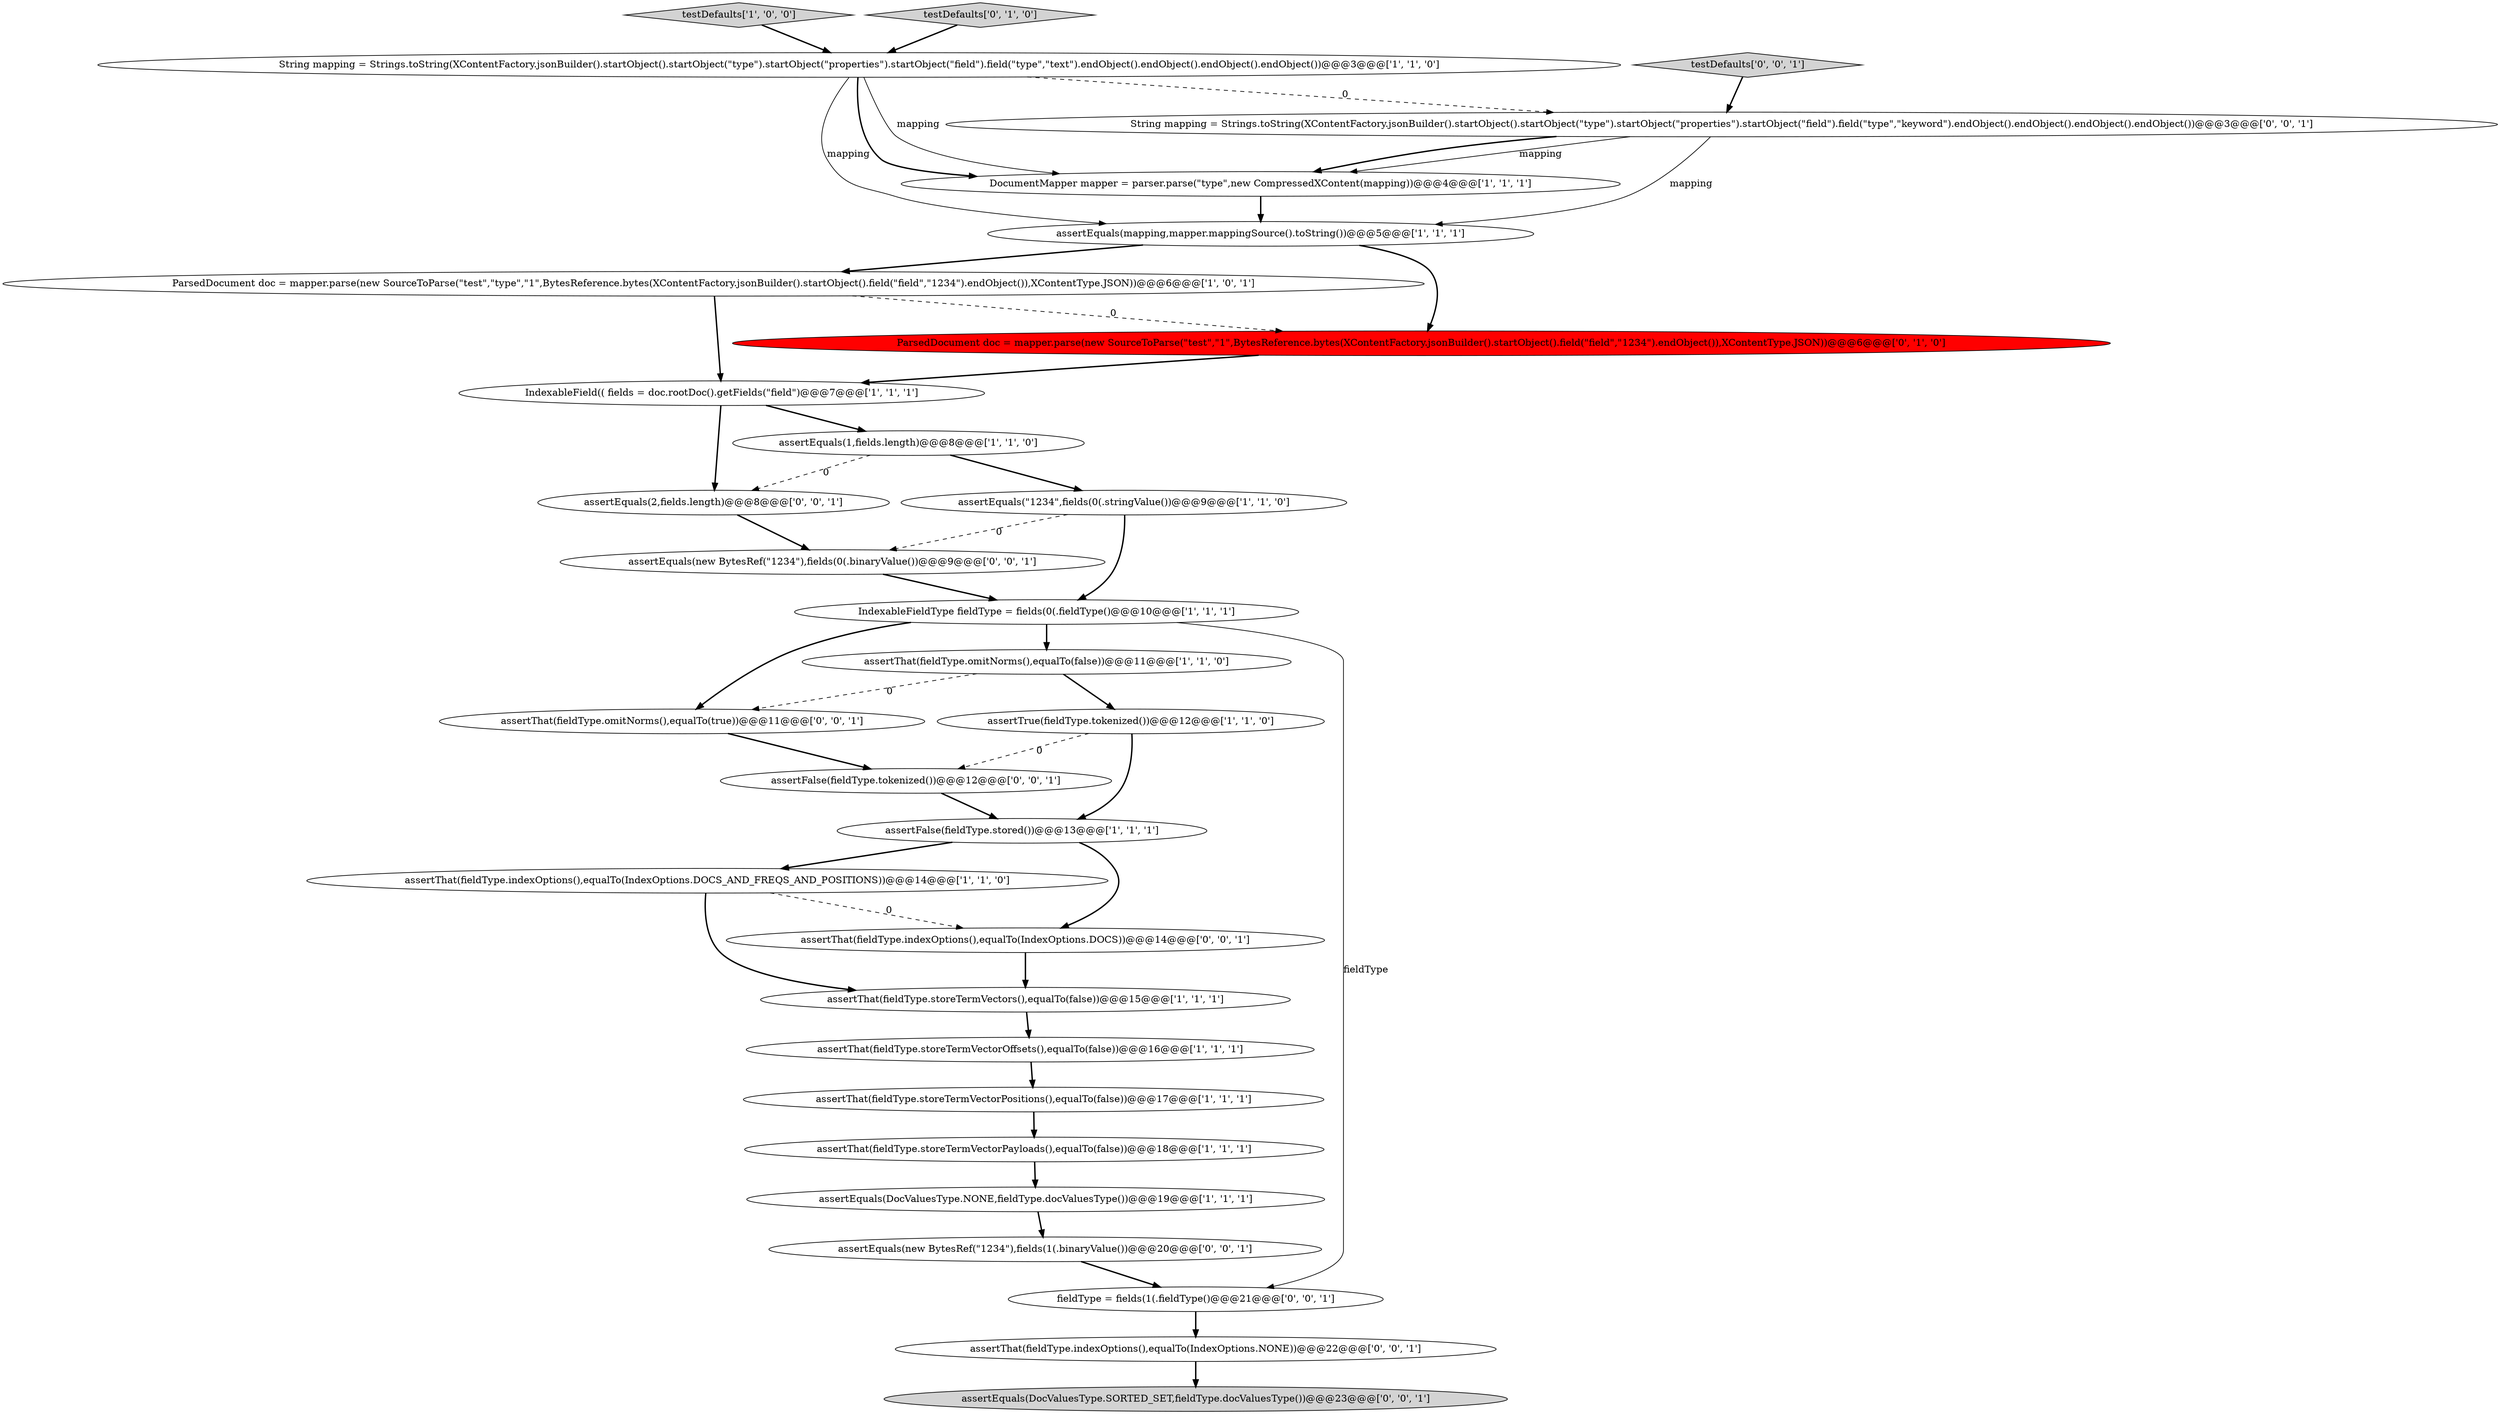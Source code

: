 digraph {
17 [style = filled, label = "assertEquals(DocValuesType.NONE,fieldType.docValuesType())@@@19@@@['1', '1', '1']", fillcolor = white, shape = ellipse image = "AAA0AAABBB1BBB"];
22 [style = filled, label = "assertThat(fieldType.omitNorms(),equalTo(true))@@@11@@@['0', '0', '1']", fillcolor = white, shape = ellipse image = "AAA0AAABBB3BBB"];
5 [style = filled, label = "assertThat(fieldType.storeTermVectorOffsets(),equalTo(false))@@@16@@@['1', '1', '1']", fillcolor = white, shape = ellipse image = "AAA0AAABBB1BBB"];
27 [style = filled, label = "assertThat(fieldType.indexOptions(),equalTo(IndexOptions.DOCS))@@@14@@@['0', '0', '1']", fillcolor = white, shape = ellipse image = "AAA0AAABBB3BBB"];
16 [style = filled, label = "ParsedDocument doc = mapper.parse(new SourceToParse(\"test\",\"type\",\"1\",BytesReference.bytes(XContentFactory.jsonBuilder().startObject().field(\"field\",\"1234\").endObject()),XContentType.JSON))@@@6@@@['1', '0', '1']", fillcolor = white, shape = ellipse image = "AAA0AAABBB1BBB"];
20 [style = filled, label = "assertEquals(new BytesRef(\"1234\"),fields(0(.binaryValue())@@@9@@@['0', '0', '1']", fillcolor = white, shape = ellipse image = "AAA0AAABBB3BBB"];
25 [style = filled, label = "assertFalse(fieldType.tokenized())@@@12@@@['0', '0', '1']", fillcolor = white, shape = ellipse image = "AAA0AAABBB3BBB"];
23 [style = filled, label = "String mapping = Strings.toString(XContentFactory.jsonBuilder().startObject().startObject(\"type\").startObject(\"properties\").startObject(\"field\").field(\"type\",\"keyword\").endObject().endObject().endObject().endObject())@@@3@@@['0', '0', '1']", fillcolor = white, shape = ellipse image = "AAA0AAABBB3BBB"];
3 [style = filled, label = "IndexableField(( fields = doc.rootDoc().getFields(\"field\")@@@7@@@['1', '1', '1']", fillcolor = white, shape = ellipse image = "AAA0AAABBB1BBB"];
11 [style = filled, label = "assertThat(fieldType.indexOptions(),equalTo(IndexOptions.DOCS_AND_FREQS_AND_POSITIONS))@@@14@@@['1', '1', '0']", fillcolor = white, shape = ellipse image = "AAA0AAABBB1BBB"];
24 [style = filled, label = "assertEquals(new BytesRef(\"1234\"),fields(1(.binaryValue())@@@20@@@['0', '0', '1']", fillcolor = white, shape = ellipse image = "AAA0AAABBB3BBB"];
1 [style = filled, label = "assertFalse(fieldType.stored())@@@13@@@['1', '1', '1']", fillcolor = white, shape = ellipse image = "AAA0AAABBB1BBB"];
10 [style = filled, label = "assertThat(fieldType.omitNorms(),equalTo(false))@@@11@@@['1', '1', '0']", fillcolor = white, shape = ellipse image = "AAA0AAABBB1BBB"];
0 [style = filled, label = "assertTrue(fieldType.tokenized())@@@12@@@['1', '1', '0']", fillcolor = white, shape = ellipse image = "AAA0AAABBB1BBB"];
9 [style = filled, label = "assertEquals(\"1234\",fields(0(.stringValue())@@@9@@@['1', '1', '0']", fillcolor = white, shape = ellipse image = "AAA0AAABBB1BBB"];
28 [style = filled, label = "assertEquals(2,fields.length)@@@8@@@['0', '0', '1']", fillcolor = white, shape = ellipse image = "AAA0AAABBB3BBB"];
2 [style = filled, label = "assertThat(fieldType.storeTermVectorPayloads(),equalTo(false))@@@18@@@['1', '1', '1']", fillcolor = white, shape = ellipse image = "AAA0AAABBB1BBB"];
6 [style = filled, label = "assertThat(fieldType.storeTermVectorPositions(),equalTo(false))@@@17@@@['1', '1', '1']", fillcolor = white, shape = ellipse image = "AAA0AAABBB1BBB"];
29 [style = filled, label = "assertEquals(DocValuesType.SORTED_SET,fieldType.docValuesType())@@@23@@@['0', '0', '1']", fillcolor = lightgray, shape = ellipse image = "AAA0AAABBB3BBB"];
7 [style = filled, label = "IndexableFieldType fieldType = fields(0(.fieldType()@@@10@@@['1', '1', '1']", fillcolor = white, shape = ellipse image = "AAA0AAABBB1BBB"];
8 [style = filled, label = "assertEquals(mapping,mapper.mappingSource().toString())@@@5@@@['1', '1', '1']", fillcolor = white, shape = ellipse image = "AAA0AAABBB1BBB"];
13 [style = filled, label = "testDefaults['1', '0', '0']", fillcolor = lightgray, shape = diamond image = "AAA0AAABBB1BBB"];
18 [style = filled, label = "testDefaults['0', '1', '0']", fillcolor = lightgray, shape = diamond image = "AAA0AAABBB2BBB"];
21 [style = filled, label = "fieldType = fields(1(.fieldType()@@@21@@@['0', '0', '1']", fillcolor = white, shape = ellipse image = "AAA0AAABBB3BBB"];
4 [style = filled, label = "assertEquals(1,fields.length)@@@8@@@['1', '1', '0']", fillcolor = white, shape = ellipse image = "AAA0AAABBB1BBB"];
14 [style = filled, label = "assertThat(fieldType.storeTermVectors(),equalTo(false))@@@15@@@['1', '1', '1']", fillcolor = white, shape = ellipse image = "AAA0AAABBB1BBB"];
15 [style = filled, label = "DocumentMapper mapper = parser.parse(\"type\",new CompressedXContent(mapping))@@@4@@@['1', '1', '1']", fillcolor = white, shape = ellipse image = "AAA0AAABBB1BBB"];
30 [style = filled, label = "testDefaults['0', '0', '1']", fillcolor = lightgray, shape = diamond image = "AAA0AAABBB3BBB"];
26 [style = filled, label = "assertThat(fieldType.indexOptions(),equalTo(IndexOptions.NONE))@@@22@@@['0', '0', '1']", fillcolor = white, shape = ellipse image = "AAA0AAABBB3BBB"];
12 [style = filled, label = "String mapping = Strings.toString(XContentFactory.jsonBuilder().startObject().startObject(\"type\").startObject(\"properties\").startObject(\"field\").field(\"type\",\"text\").endObject().endObject().endObject().endObject())@@@3@@@['1', '1', '0']", fillcolor = white, shape = ellipse image = "AAA0AAABBB1BBB"];
19 [style = filled, label = "ParsedDocument doc = mapper.parse(new SourceToParse(\"test\",\"1\",BytesReference.bytes(XContentFactory.jsonBuilder().startObject().field(\"field\",\"1234\").endObject()),XContentType.JSON))@@@6@@@['0', '1', '0']", fillcolor = red, shape = ellipse image = "AAA1AAABBB2BBB"];
2->17 [style = bold, label=""];
9->20 [style = dashed, label="0"];
16->3 [style = bold, label=""];
8->16 [style = bold, label=""];
4->9 [style = bold, label=""];
22->25 [style = bold, label=""];
25->1 [style = bold, label=""];
12->23 [style = dashed, label="0"];
27->14 [style = bold, label=""];
11->14 [style = bold, label=""];
7->10 [style = bold, label=""];
28->20 [style = bold, label=""];
16->19 [style = dashed, label="0"];
8->19 [style = bold, label=""];
26->29 [style = bold, label=""];
30->23 [style = bold, label=""];
12->15 [style = bold, label=""];
23->15 [style = bold, label=""];
1->27 [style = bold, label=""];
18->12 [style = bold, label=""];
10->22 [style = dashed, label="0"];
9->7 [style = bold, label=""];
3->4 [style = bold, label=""];
1->11 [style = bold, label=""];
4->28 [style = dashed, label="0"];
6->2 [style = bold, label=""];
12->8 [style = solid, label="mapping"];
7->21 [style = solid, label="fieldType"];
7->22 [style = bold, label=""];
21->26 [style = bold, label=""];
3->28 [style = bold, label=""];
17->24 [style = bold, label=""];
13->12 [style = bold, label=""];
5->6 [style = bold, label=""];
0->25 [style = dashed, label="0"];
24->21 [style = bold, label=""];
0->1 [style = bold, label=""];
10->0 [style = bold, label=""];
11->27 [style = dashed, label="0"];
23->15 [style = solid, label="mapping"];
12->15 [style = solid, label="mapping"];
20->7 [style = bold, label=""];
23->8 [style = solid, label="mapping"];
19->3 [style = bold, label=""];
15->8 [style = bold, label=""];
14->5 [style = bold, label=""];
}
